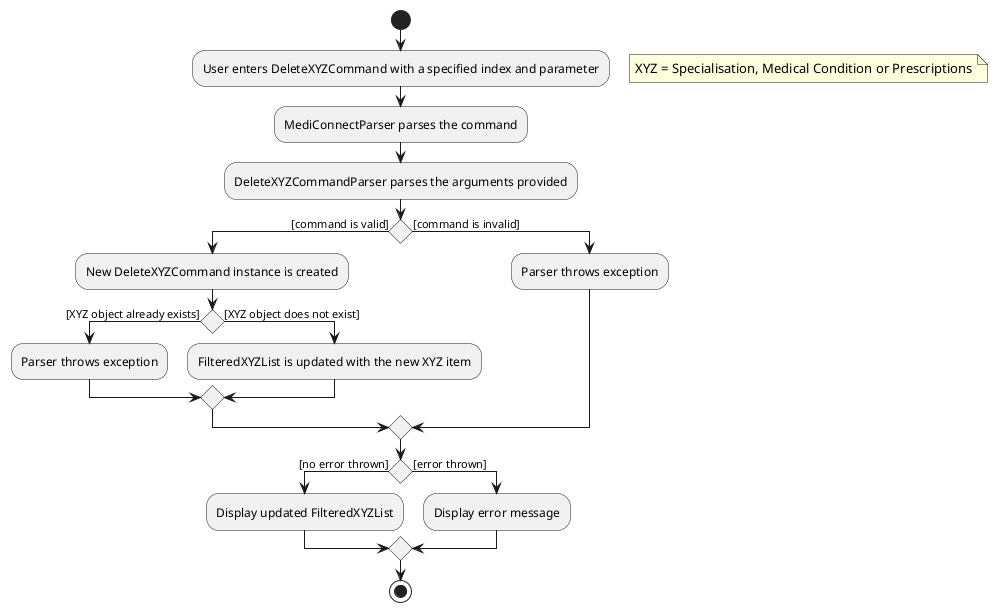 @startuml
'https://plantuml.com/activity-diagram-beta

start
:User enters DeleteXYZCommand with a specified index and parameter;
floating note right
    XYZ = Specialisation, Medical Condition or Prescriptions
end note
:MediConnectParser parses the command;
:DeleteXYZCommandParser parses the arguments provided;
if () then ([command is valid])
  :New DeleteXYZCommand instance is created;
  if () then ([XYZ object already exists])
    :Parser throws exception;
  else ([XYZ object does not exist])
  :FilteredXYZList is updated with the new XYZ item;
  endif
else ([command is invalid])
  :Parser throws exception;
endif
if () then ([no error thrown])
  :Display updated FilteredXYZList;
else ([error thrown])
  :Display error message;
endif
stop

@enduml
